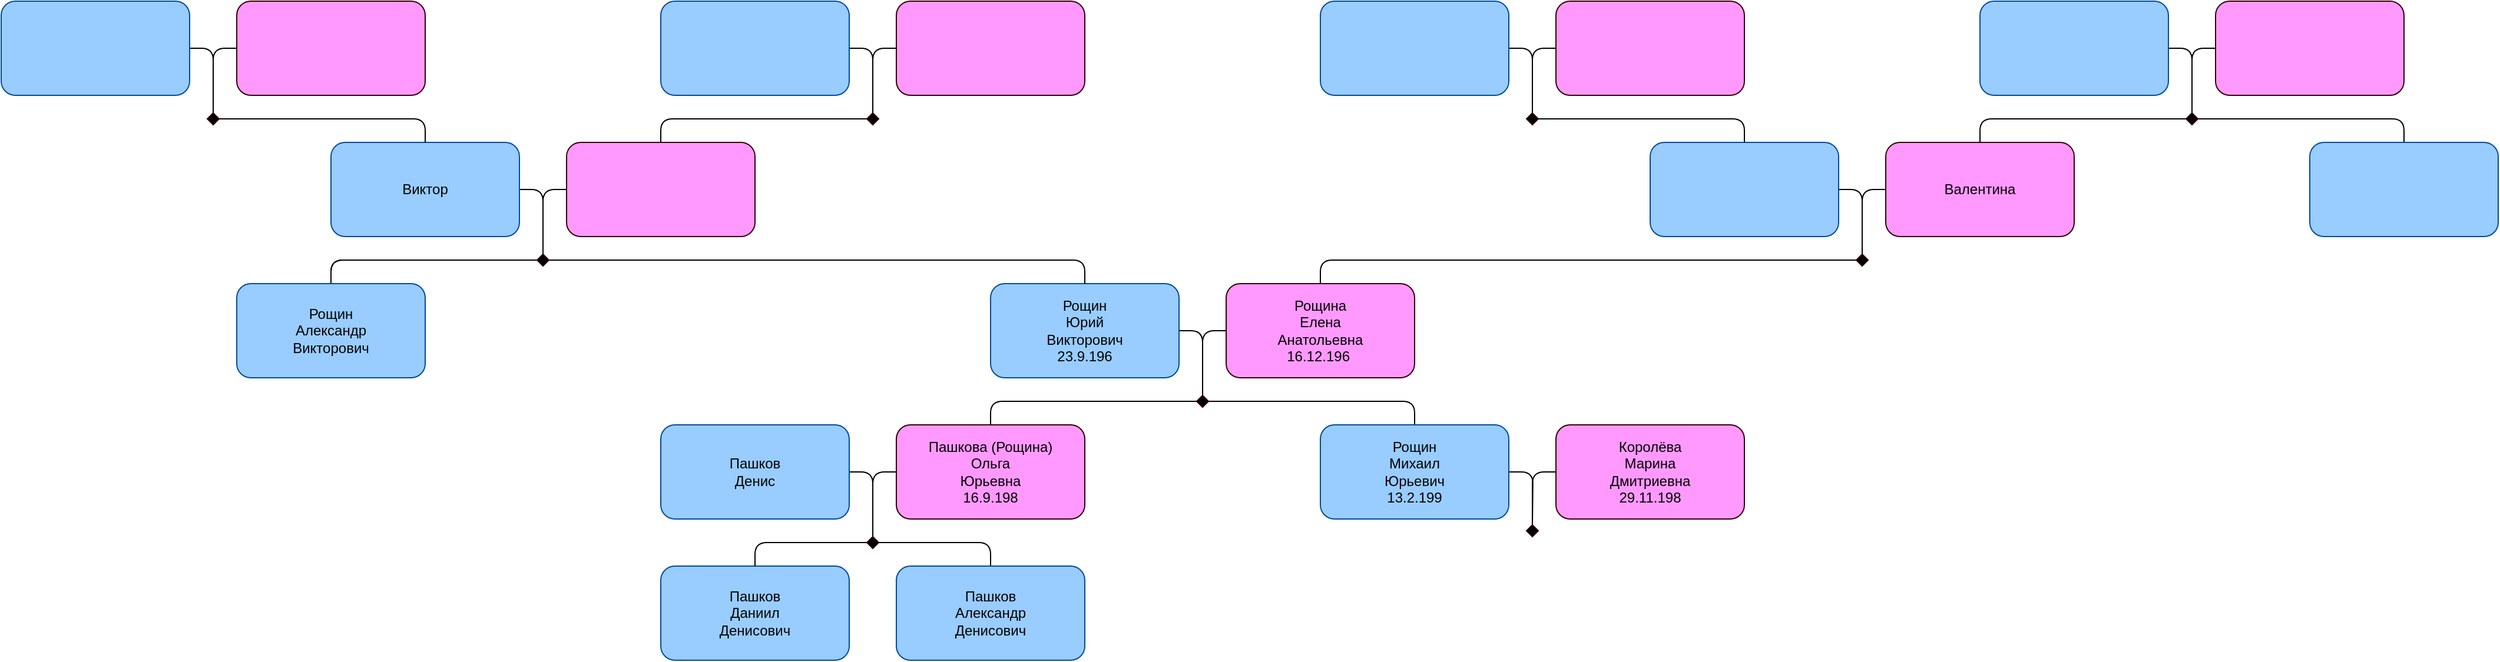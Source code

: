 <mxfile>
    <diagram id="Hp4wvWL8hNpsNjGSljE8" name="Page-1">
        <mxGraphModel dx="2449" dy="807" grid="1" gridSize="5" guides="1" tooltips="1" connect="1" arrows="1" fold="1" page="0" pageScale="1" pageWidth="850" pageHeight="1100" background="#ffffff" math="0" shadow="0">
            <root>
                <mxCell id="0"/>
                <mxCell id="1" parent="0"/>
                <mxCell id="68" style="edgeStyle=orthogonalEdgeStyle;html=1;exitX=1;exitY=0.5;exitDx=0;exitDy=0;entryX=0.5;entryY=0;entryDx=0;entryDy=0;strokeColor=#000000;strokeWidth=1;fontColor=#000000;endArrow=none;endFill=0;startSize=6;endSize=6;" parent="1" source="61" target="ZgFAPPuoKXjU0ZQUV2lK-75" edge="1">
                    <mxGeometry relative="1" as="geometry"/>
                </mxCell>
                <mxCell id="69" style="edgeStyle=orthogonalEdgeStyle;html=1;exitX=0;exitY=0.5;exitDx=0;exitDy=0;entryX=0.5;entryY=0;entryDx=0;entryDy=0;strokeColor=#000000;strokeWidth=1;fontColor=#000000;endArrow=none;endFill=0;startSize=6;endSize=6;" parent="1" source="61" target="ZgFAPPuoKXjU0ZQUV2lK-74" edge="1">
                    <mxGeometry relative="1" as="geometry">
                        <mxPoint x="-10" y="460" as="targetPoint"/>
                    </mxGeometry>
                </mxCell>
                <mxCell id="61" value="" style="rhombus;whiteSpace=wrap;html=1;fontColor=#000000;strokeColor=#330000;fillColor=#000000;" parent="1" vertex="1">
                    <mxGeometry x="155" y="335" width="10" height="10" as="geometry"/>
                </mxCell>
                <mxCell id="ZgFAPPuoKXjU0ZQUV2lK-104" style="edgeStyle=orthogonalEdgeStyle;rounded=1;orthogonalLoop=1;jettySize=auto;html=1;exitX=0;exitY=0.5;exitDx=0;exitDy=0;entryX=0.5;entryY=0;entryDx=0;entryDy=0;endArrow=none;endFill=0;strokeColor=#000000;" parent="1" source="70" target="61" edge="1">
                    <mxGeometry relative="1" as="geometry"/>
                </mxCell>
                <mxCell id="70" value="Рощина&lt;br&gt;Елена&lt;br&gt;Анатольевна&lt;br&gt;16.12.196&amp;nbsp;" style="rounded=1;whiteSpace=wrap;html=1;strokeColor=#330000;fontColor=#000000;fillColor=#FF99FF;" parent="1" vertex="1">
                    <mxGeometry x="180" y="240" width="160" height="80" as="geometry"/>
                </mxCell>
                <mxCell id="ZgFAPPuoKXjU0ZQUV2lK-105" style="edgeStyle=orthogonalEdgeStyle;rounded=1;orthogonalLoop=1;jettySize=auto;html=1;exitX=1;exitY=0.5;exitDx=0;exitDy=0;entryX=0.5;entryY=0;entryDx=0;entryDy=0;endArrow=none;endFill=0;strokeColor=#000000;" parent="1" source="72" target="61" edge="1">
                    <mxGeometry relative="1" as="geometry"/>
                </mxCell>
                <mxCell id="72" value="Рощин&lt;br&gt;Юрий&lt;br&gt;Викторович&lt;br&gt;23.9.196" style="rounded=1;whiteSpace=wrap;html=1;strokeColor=#004C99;fontColor=#000000;fillColor=#99CCFF;" parent="1" vertex="1">
                    <mxGeometry x="-20" y="240" width="160" height="80" as="geometry"/>
                </mxCell>
                <mxCell id="ZgFAPPuoKXjU0ZQUV2lK-108" style="edgeStyle=orthogonalEdgeStyle;rounded=1;orthogonalLoop=1;jettySize=auto;html=1;exitX=0;exitY=0.5;exitDx=0;exitDy=0;entryX=0.5;entryY=0;entryDx=0;entryDy=0;endArrow=none;endFill=0;strokeColor=#000000;" parent="1" source="ZgFAPPuoKXjU0ZQUV2lK-74" target="ZgFAPPuoKXjU0ZQUV2lK-82" edge="1">
                    <mxGeometry relative="1" as="geometry"/>
                </mxCell>
                <mxCell id="ZgFAPPuoKXjU0ZQUV2lK-74" value="Пашкова (Рощина)&lt;br&gt;Ольга&lt;br&gt;Юрьевна&lt;br&gt;16.9.198" style="rounded=1;whiteSpace=wrap;html=1;strokeColor=#330000;fontColor=#000000;fillColor=#FF99FF;" parent="1" vertex="1">
                    <mxGeometry x="-100" y="360" width="160" height="80" as="geometry"/>
                </mxCell>
                <mxCell id="ZgFAPPuoKXjU0ZQUV2lK-107" style="edgeStyle=orthogonalEdgeStyle;rounded=1;orthogonalLoop=1;jettySize=auto;html=1;exitX=1;exitY=0.5;exitDx=0;exitDy=0;endArrow=none;endFill=0;strokeColor=#000000;" parent="1" source="ZgFAPPuoKXjU0ZQUV2lK-75" edge="1">
                    <mxGeometry relative="1" as="geometry">
                        <mxPoint x="440" y="445" as="targetPoint"/>
                    </mxGeometry>
                </mxCell>
                <mxCell id="ZgFAPPuoKXjU0ZQUV2lK-75" value="Рощин&lt;br style=&quot;border-color: var(--border-color);&quot;&gt;Михаил&lt;br style=&quot;border-color: var(--border-color);&quot;&gt;Юрьевич&lt;br style=&quot;border-color: var(--border-color);&quot;&gt;13.2.199" style="rounded=1;whiteSpace=wrap;html=1;strokeColor=#004C99;fontColor=#000000;fillColor=#99CCFF;" parent="1" vertex="1">
                    <mxGeometry x="260" y="360" width="160" height="80" as="geometry"/>
                </mxCell>
                <mxCell id="ZgFAPPuoKXjU0ZQUV2lK-106" style="edgeStyle=orthogonalEdgeStyle;rounded=1;orthogonalLoop=1;jettySize=auto;html=1;exitX=0;exitY=0.5;exitDx=0;exitDy=0;entryX=0.5;entryY=0;entryDx=0;entryDy=0;endArrow=none;endFill=0;strokeColor=#000000;" parent="1" source="ZgFAPPuoKXjU0ZQUV2lK-76" target="ZgFAPPuoKXjU0ZQUV2lK-77" edge="1">
                    <mxGeometry relative="1" as="geometry"/>
                </mxCell>
                <mxCell id="ZgFAPPuoKXjU0ZQUV2lK-76" value="Королёва&lt;br style=&quot;border-color: var(--border-color);&quot;&gt;Марина&lt;br style=&quot;border-color: var(--border-color);&quot;&gt;Дмитриевна&lt;br style=&quot;border-color: var(--border-color);&quot;&gt;29.11.198" style="rounded=1;whiteSpace=wrap;html=1;strokeColor=#330000;fontColor=#000000;fillColor=#FF99FF;" parent="1" vertex="1">
                    <mxGeometry x="460" y="360" width="160" height="80" as="geometry"/>
                </mxCell>
                <mxCell id="ZgFAPPuoKXjU0ZQUV2lK-77" value="" style="rhombus;whiteSpace=wrap;html=1;fontColor=#000000;strokeColor=#330000;fillColor=#000000;" parent="1" vertex="1">
                    <mxGeometry x="435" y="445" width="10" height="10" as="geometry"/>
                </mxCell>
                <mxCell id="ZgFAPPuoKXjU0ZQUV2lK-109" style="edgeStyle=orthogonalEdgeStyle;rounded=1;orthogonalLoop=1;jettySize=auto;html=1;exitX=1;exitY=0.5;exitDx=0;exitDy=0;entryX=0.5;entryY=0;entryDx=0;entryDy=0;endArrow=none;endFill=0;strokeColor=#000000;" parent="1" source="ZgFAPPuoKXjU0ZQUV2lK-80" target="ZgFAPPuoKXjU0ZQUV2lK-82" edge="1">
                    <mxGeometry relative="1" as="geometry"/>
                </mxCell>
                <mxCell id="ZgFAPPuoKXjU0ZQUV2lK-80" value="Пашков&lt;br&gt;Денис&lt;br&gt;" style="rounded=1;whiteSpace=wrap;html=1;strokeColor=#004C99;fontColor=#000000;fillColor=#99CCFF;" parent="1" vertex="1">
                    <mxGeometry x="-300" y="360" width="160" height="80" as="geometry"/>
                </mxCell>
                <mxCell id="ZgFAPPuoKXjU0ZQUV2lK-81" value="Пашков&lt;br&gt;Даниил&lt;br&gt;Денисович&lt;br&gt;" style="rounded=1;whiteSpace=wrap;html=1;strokeColor=#004C99;fontColor=#000000;fillColor=#99CCFF;" parent="1" vertex="1">
                    <mxGeometry x="-300" y="480" width="160" height="80" as="geometry"/>
                </mxCell>
                <mxCell id="ZgFAPPuoKXjU0ZQUV2lK-110" style="edgeStyle=orthogonalEdgeStyle;rounded=1;orthogonalLoop=1;jettySize=auto;html=1;exitX=1;exitY=0.5;exitDx=0;exitDy=0;entryX=0.5;entryY=0;entryDx=0;entryDy=0;endArrow=none;endFill=0;strokeColor=#000000;" parent="1" source="ZgFAPPuoKXjU0ZQUV2lK-82" target="ZgFAPPuoKXjU0ZQUV2lK-83" edge="1">
                    <mxGeometry relative="1" as="geometry"/>
                </mxCell>
                <mxCell id="ZgFAPPuoKXjU0ZQUV2lK-111" style="edgeStyle=orthogonalEdgeStyle;rounded=1;orthogonalLoop=1;jettySize=auto;html=1;exitX=0;exitY=0.5;exitDx=0;exitDy=0;entryX=0.5;entryY=0;entryDx=0;entryDy=0;endArrow=none;endFill=0;strokeColor=#000000;" parent="1" source="ZgFAPPuoKXjU0ZQUV2lK-82" target="ZgFAPPuoKXjU0ZQUV2lK-81" edge="1">
                    <mxGeometry relative="1" as="geometry"/>
                </mxCell>
                <mxCell id="ZgFAPPuoKXjU0ZQUV2lK-82" value="" style="rhombus;whiteSpace=wrap;html=1;fontColor=#000000;strokeColor=#330000;fillColor=#000000;" parent="1" vertex="1">
                    <mxGeometry x="-125" y="455" width="10" height="10" as="geometry"/>
                </mxCell>
                <mxCell id="ZgFAPPuoKXjU0ZQUV2lK-83" value="Пашков&lt;br&gt;Александр&lt;br&gt;Денисович&lt;br&gt;" style="rounded=1;whiteSpace=wrap;html=1;strokeColor=#004C99;fontColor=#000000;fillColor=#99CCFF;" parent="1" vertex="1">
                    <mxGeometry x="-100" y="480" width="160" height="80" as="geometry"/>
                </mxCell>
                <mxCell id="78" style="edgeStyle=orthogonalEdgeStyle;html=1;exitX=1;exitY=0.5;exitDx=0;exitDy=0;entryX=0.5;entryY=0;entryDx=0;entryDy=0;strokeColor=#000000;endArrow=none;endFill=0;" edge="1" parent="1" source="ZgFAPPuoKXjU0ZQUV2lK-88" target="76">
                    <mxGeometry relative="1" as="geometry"/>
                </mxCell>
                <mxCell id="ZgFAPPuoKXjU0ZQUV2lK-88" value="" style="rounded=1;whiteSpace=wrap;html=1;strokeColor=#004C99;fontColor=#000000;fillColor=#99CCFF;" parent="1" vertex="1">
                    <mxGeometry x="540" y="120" width="160" height="80" as="geometry"/>
                </mxCell>
                <mxCell id="77" style="edgeStyle=orthogonalEdgeStyle;html=1;exitX=0;exitY=0.5;exitDx=0;exitDy=0;entryX=0.5;entryY=0;entryDx=0;entryDy=0;strokeColor=#000000;endArrow=none;endFill=0;" edge="1" parent="1" source="ZgFAPPuoKXjU0ZQUV2lK-89" target="76">
                    <mxGeometry relative="1" as="geometry"/>
                </mxCell>
                <mxCell id="ZgFAPPuoKXjU0ZQUV2lK-89" value="Валентина" style="rounded=1;whiteSpace=wrap;html=1;strokeColor=#330000;fontColor=#000000;fillColor=#FF99FF;" parent="1" vertex="1">
                    <mxGeometry x="740" y="120" width="160" height="80" as="geometry"/>
                </mxCell>
                <mxCell id="73" style="html=1;exitX=1;exitY=0.5;exitDx=0;exitDy=0;entryX=0.5;entryY=0;entryDx=0;entryDy=0;endArrow=none;endFill=0;edgeStyle=orthogonalEdgeStyle;strokeColor=#000000;" edge="1" parent="1" source="ZgFAPPuoKXjU0ZQUV2lK-97" target="ZgFAPPuoKXjU0ZQUV2lK-100">
                    <mxGeometry relative="1" as="geometry"/>
                </mxCell>
                <mxCell id="ZgFAPPuoKXjU0ZQUV2lK-97" value="Виктор" style="rounded=1;whiteSpace=wrap;html=1;strokeColor=#004C99;fontColor=#000000;fillColor=#99CCFF;" parent="1" vertex="1">
                    <mxGeometry x="-580" y="120" width="160" height="80" as="geometry"/>
                </mxCell>
                <mxCell id="74" style="edgeStyle=orthogonalEdgeStyle;html=1;exitX=0;exitY=0.5;exitDx=0;exitDy=0;endArrow=none;endFill=0;entryX=0.5;entryY=0;entryDx=0;entryDy=0;strokeColor=#000000;" edge="1" parent="1" source="ZgFAPPuoKXjU0ZQUV2lK-99" target="ZgFAPPuoKXjU0ZQUV2lK-100">
                    <mxGeometry relative="1" as="geometry">
                        <mxPoint x="-410" y="215" as="targetPoint"/>
                    </mxGeometry>
                </mxCell>
                <mxCell id="ZgFAPPuoKXjU0ZQUV2lK-99" value="" style="rounded=1;whiteSpace=wrap;html=1;strokeColor=#330000;fontColor=#000000;fillColor=#FF99FF;" parent="1" vertex="1">
                    <mxGeometry x="-380" y="120" width="160" height="80" as="geometry"/>
                </mxCell>
                <mxCell id="ZgFAPPuoKXjU0ZQUV2lK-102" style="edgeStyle=orthogonalEdgeStyle;rounded=1;orthogonalLoop=1;jettySize=auto;html=1;exitX=0;exitY=0.5;exitDx=0;exitDy=0;entryX=0.5;entryY=0;entryDx=0;entryDy=0;endArrow=none;endFill=0;" parent="1" source="ZgFAPPuoKXjU0ZQUV2lK-100" target="ZgFAPPuoKXjU0ZQUV2lK-101" edge="1">
                    <mxGeometry relative="1" as="geometry"/>
                </mxCell>
                <mxCell id="ZgFAPPuoKXjU0ZQUV2lK-103" style="edgeStyle=orthogonalEdgeStyle;rounded=1;orthogonalLoop=1;jettySize=auto;html=1;exitX=1;exitY=0.5;exitDx=0;exitDy=0;entryX=0.5;entryY=0;entryDx=0;entryDy=0;endArrow=none;endFill=0;strokeColor=#000000;" parent="1" source="ZgFAPPuoKXjU0ZQUV2lK-100" target="72" edge="1">
                    <mxGeometry relative="1" as="geometry"/>
                </mxCell>
                <mxCell id="ZgFAPPuoKXjU0ZQUV2lK-112" value="" style="edgeStyle=orthogonalEdgeStyle;rounded=1;orthogonalLoop=1;jettySize=auto;html=1;endArrow=none;endFill=0;strokeColor=#000000;" parent="1" source="ZgFAPPuoKXjU0ZQUV2lK-100" target="ZgFAPPuoKXjU0ZQUV2lK-101" edge="1">
                    <mxGeometry relative="1" as="geometry"/>
                </mxCell>
                <mxCell id="ZgFAPPuoKXjU0ZQUV2lK-100" value="" style="rhombus;whiteSpace=wrap;html=1;fontColor=#000000;strokeColor=#330000;fillColor=#000000;" parent="1" vertex="1">
                    <mxGeometry x="-405" y="215" width="10" height="10" as="geometry"/>
                </mxCell>
                <mxCell id="ZgFAPPuoKXjU0ZQUV2lK-101" value="Рощин&lt;br&gt;Александр&lt;br&gt;Викторович" style="rounded=1;whiteSpace=wrap;html=1;strokeColor=#004C99;fontColor=#000000;fillColor=#99CCFF;shadow=0;glass=0;" parent="1" vertex="1">
                    <mxGeometry x="-660" y="240" width="160" height="80" as="geometry"/>
                </mxCell>
                <mxCell id="79" style="edgeStyle=orthogonalEdgeStyle;html=1;exitX=0;exitY=0.5;exitDx=0;exitDy=0;entryX=0.5;entryY=0;entryDx=0;entryDy=0;strokeColor=#000000;endArrow=none;endFill=0;" edge="1" parent="1" source="76" target="70">
                    <mxGeometry relative="1" as="geometry"/>
                </mxCell>
                <mxCell id="76" value="" style="rhombus;whiteSpace=wrap;html=1;fontColor=#000000;strokeColor=#330000;fillColor=#000000;" vertex="1" parent="1">
                    <mxGeometry x="715" y="215" width="10" height="10" as="geometry"/>
                </mxCell>
                <mxCell id="84" style="edgeStyle=orthogonalEdgeStyle;html=1;exitX=1;exitY=0.5;exitDx=0;exitDy=0;entryX=0.5;entryY=0;entryDx=0;entryDy=0;strokeColor=#000000;endArrow=none;endFill=0;" edge="1" parent="1" source="80" target="82">
                    <mxGeometry relative="1" as="geometry"/>
                </mxCell>
                <mxCell id="80" value="" style="rounded=1;whiteSpace=wrap;html=1;strokeColor=#004C99;fontColor=#000000;fillColor=#99CCFF;" vertex="1" parent="1">
                    <mxGeometry x="820" width="160" height="80" as="geometry"/>
                </mxCell>
                <mxCell id="83" style="edgeStyle=orthogonalEdgeStyle;html=1;exitX=0;exitY=0.5;exitDx=0;exitDy=0;entryX=0.5;entryY=0;entryDx=0;entryDy=0;strokeColor=#000000;endArrow=none;endFill=0;" edge="1" parent="1" source="81" target="82">
                    <mxGeometry relative="1" as="geometry"/>
                </mxCell>
                <mxCell id="81" value="" style="rounded=1;whiteSpace=wrap;html=1;strokeColor=#330000;fontColor=#000000;fillColor=#FF99FF;" vertex="1" parent="1">
                    <mxGeometry x="1020" width="160" height="80" as="geometry"/>
                </mxCell>
                <mxCell id="85" style="edgeStyle=orthogonalEdgeStyle;html=1;exitX=0;exitY=0.5;exitDx=0;exitDy=0;entryX=0.5;entryY=0;entryDx=0;entryDy=0;strokeColor=#000000;endArrow=none;endFill=0;" edge="1" parent="1" source="82" target="ZgFAPPuoKXjU0ZQUV2lK-89">
                    <mxGeometry relative="1" as="geometry"/>
                </mxCell>
                <mxCell id="87" style="edgeStyle=orthogonalEdgeStyle;html=1;exitX=1;exitY=0.5;exitDx=0;exitDy=0;entryX=0.5;entryY=0;entryDx=0;entryDy=0;strokeColor=#000000;endArrow=none;endFill=0;" edge="1" parent="1" source="82" target="86">
                    <mxGeometry relative="1" as="geometry"/>
                </mxCell>
                <mxCell id="82" value="" style="rhombus;whiteSpace=wrap;html=1;fontColor=#000000;strokeColor=#330000;fillColor=#000000;" vertex="1" parent="1">
                    <mxGeometry x="995" y="95" width="10" height="10" as="geometry"/>
                </mxCell>
                <mxCell id="86" value="" style="rounded=1;whiteSpace=wrap;html=1;strokeColor=#004C99;fontColor=#000000;fillColor=#99CCFF;" vertex="1" parent="1">
                    <mxGeometry x="1100" y="120" width="160" height="80" as="geometry"/>
                </mxCell>
                <mxCell id="88" style="edgeStyle=orthogonalEdgeStyle;html=1;exitX=1;exitY=0.5;exitDx=0;exitDy=0;entryX=0.5;entryY=0;entryDx=0;entryDy=0;strokeColor=#000000;endArrow=none;endFill=0;" edge="1" parent="1" source="89" target="92">
                    <mxGeometry relative="1" as="geometry"/>
                </mxCell>
                <mxCell id="89" value="" style="rounded=1;whiteSpace=wrap;html=1;strokeColor=#004C99;fontColor=#000000;fillColor=#99CCFF;" vertex="1" parent="1">
                    <mxGeometry x="260" width="160" height="80" as="geometry"/>
                </mxCell>
                <mxCell id="90" style="edgeStyle=orthogonalEdgeStyle;html=1;exitX=0;exitY=0.5;exitDx=0;exitDy=0;entryX=0.5;entryY=0;entryDx=0;entryDy=0;strokeColor=#000000;endArrow=none;endFill=0;" edge="1" parent="1" source="91" target="92">
                    <mxGeometry relative="1" as="geometry"/>
                </mxCell>
                <mxCell id="91" value="" style="rounded=1;whiteSpace=wrap;html=1;strokeColor=#330000;fontColor=#000000;fillColor=#FF99FF;" vertex="1" parent="1">
                    <mxGeometry x="460" width="160" height="80" as="geometry"/>
                </mxCell>
                <mxCell id="93" style="edgeStyle=orthogonalEdgeStyle;html=1;exitX=1;exitY=0.5;exitDx=0;exitDy=0;entryX=0.5;entryY=0;entryDx=0;entryDy=0;strokeColor=#000000;endArrow=none;endFill=0;" edge="1" parent="1" source="92" target="ZgFAPPuoKXjU0ZQUV2lK-88">
                    <mxGeometry relative="1" as="geometry"/>
                </mxCell>
                <mxCell id="92" value="" style="rhombus;whiteSpace=wrap;html=1;fontColor=#000000;strokeColor=#330000;fillColor=#000000;" vertex="1" parent="1">
                    <mxGeometry x="435" y="95" width="10" height="10" as="geometry"/>
                </mxCell>
                <mxCell id="94" style="edgeStyle=orthogonalEdgeStyle;html=1;exitX=1;exitY=0.5;exitDx=0;exitDy=0;entryX=0.5;entryY=0;entryDx=0;entryDy=0;strokeColor=#000000;endArrow=none;endFill=0;" edge="1" parent="1" source="95" target="98">
                    <mxGeometry relative="1" as="geometry"/>
                </mxCell>
                <mxCell id="95" value="" style="rounded=1;whiteSpace=wrap;html=1;strokeColor=#004C99;fontColor=#000000;fillColor=#99CCFF;" vertex="1" parent="1">
                    <mxGeometry x="-860" width="160" height="80" as="geometry"/>
                </mxCell>
                <mxCell id="96" style="edgeStyle=orthogonalEdgeStyle;html=1;exitX=0;exitY=0.5;exitDx=0;exitDy=0;entryX=0.5;entryY=0;entryDx=0;entryDy=0;strokeColor=#000000;endArrow=none;endFill=0;" edge="1" parent="1" source="97" target="98">
                    <mxGeometry relative="1" as="geometry"/>
                </mxCell>
                <mxCell id="97" value="" style="rounded=1;whiteSpace=wrap;html=1;strokeColor=#330000;fontColor=#000000;fillColor=#FF99FF;" vertex="1" parent="1">
                    <mxGeometry x="-660" width="160" height="80" as="geometry"/>
                </mxCell>
                <mxCell id="99" style="edgeStyle=orthogonalEdgeStyle;html=1;exitX=1;exitY=0.5;exitDx=0;exitDy=0;entryX=0.5;entryY=0;entryDx=0;entryDy=0;strokeColor=#000000;endArrow=none;endFill=0;" edge="1" parent="1" source="98" target="ZgFAPPuoKXjU0ZQUV2lK-97">
                    <mxGeometry relative="1" as="geometry"/>
                </mxCell>
                <mxCell id="98" value="" style="rhombus;whiteSpace=wrap;html=1;fontColor=#000000;strokeColor=#330000;fillColor=#000000;" vertex="1" parent="1">
                    <mxGeometry x="-685" y="95" width="10" height="10" as="geometry"/>
                </mxCell>
                <mxCell id="100" style="edgeStyle=orthogonalEdgeStyle;html=1;exitX=1;exitY=0.5;exitDx=0;exitDy=0;entryX=0.5;entryY=0;entryDx=0;entryDy=0;strokeColor=#000000;endArrow=none;endFill=0;" edge="1" parent="1" source="101" target="104">
                    <mxGeometry relative="1" as="geometry"/>
                </mxCell>
                <mxCell id="101" value="" style="rounded=1;whiteSpace=wrap;html=1;strokeColor=#004C99;fontColor=#000000;fillColor=#99CCFF;" vertex="1" parent="1">
                    <mxGeometry x="-300" width="160" height="80" as="geometry"/>
                </mxCell>
                <mxCell id="102" style="edgeStyle=orthogonalEdgeStyle;html=1;exitX=0;exitY=0.5;exitDx=0;exitDy=0;entryX=0.5;entryY=0;entryDx=0;entryDy=0;strokeColor=#000000;endArrow=none;endFill=0;" edge="1" parent="1" source="103" target="104">
                    <mxGeometry relative="1" as="geometry"/>
                </mxCell>
                <mxCell id="103" value="" style="rounded=1;whiteSpace=wrap;html=1;strokeColor=#330000;fontColor=#000000;fillColor=#FF99FF;" vertex="1" parent="1">
                    <mxGeometry x="-100" width="160" height="80" as="geometry"/>
                </mxCell>
                <mxCell id="105" style="edgeStyle=orthogonalEdgeStyle;html=1;exitX=0;exitY=0.5;exitDx=0;exitDy=0;entryX=0.5;entryY=0;entryDx=0;entryDy=0;strokeColor=#000000;endArrow=none;endFill=0;" edge="1" parent="1" source="104" target="ZgFAPPuoKXjU0ZQUV2lK-99">
                    <mxGeometry relative="1" as="geometry"/>
                </mxCell>
                <mxCell id="104" value="" style="rhombus;whiteSpace=wrap;html=1;fontColor=#000000;strokeColor=#330000;fillColor=#000000;" vertex="1" parent="1">
                    <mxGeometry x="-125" y="95" width="10" height="10" as="geometry"/>
                </mxCell>
            </root>
        </mxGraphModel>
    </diagram>
</mxfile>